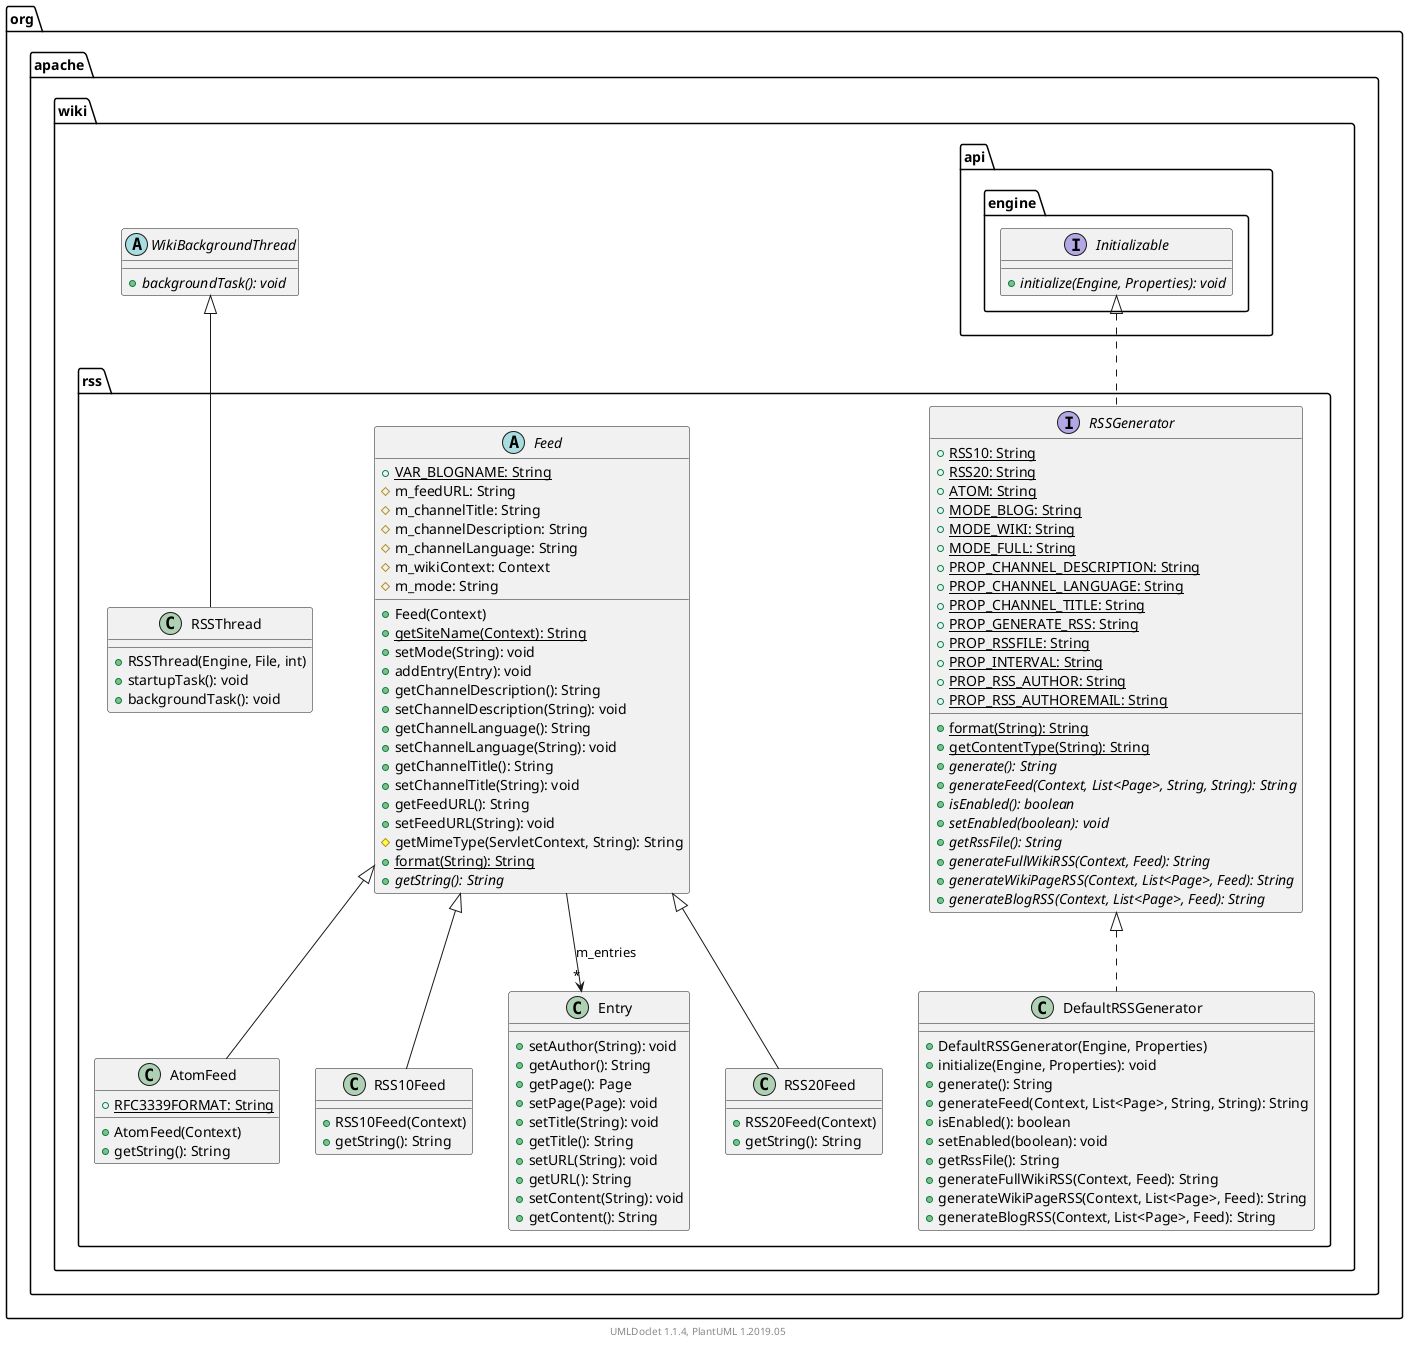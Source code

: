 @startuml

    namespace org.apache.wiki.rss {

        class AtomFeed [[AtomFeed.html]] {
            {static} +RFC3339FORMAT: String
            +AtomFeed(Context)
            +getString(): String
        }

        class DefaultRSSGenerator [[DefaultRSSGenerator.html]] {
            +DefaultRSSGenerator(Engine, Properties)
            +initialize(Engine, Properties): void
            +generate(): String
            +generateFeed(Context, List<Page>, String, String): String
            +isEnabled(): boolean
            +setEnabled(boolean): void
            +getRssFile(): String
            +generateFullWikiRSS(Context, Feed): String
            +generateWikiPageRSS(Context, List<Page>, Feed): String
            +generateBlogRSS(Context, List<Page>, Feed): String
        }

        interface RSSGenerator [[RSSGenerator.html]] {
            {static} +RSS10: String
            {static} +RSS20: String
            {static} +ATOM: String
            {static} +MODE_BLOG: String
            {static} +MODE_WIKI: String
            {static} +MODE_FULL: String
            {static} +PROP_CHANNEL_DESCRIPTION: String
            {static} +PROP_CHANNEL_LANGUAGE: String
            {static} +PROP_CHANNEL_TITLE: String
            {static} +PROP_GENERATE_RSS: String
            {static} +PROP_RSSFILE: String
            {static} +PROP_INTERVAL: String
            {static} +PROP_RSS_AUTHOR: String
            {static} +PROP_RSS_AUTHOREMAIL: String
            {static} +format(String): String
            {static} +getContentType(String): String
            {abstract} +generate(): String
            {abstract} +generateFeed(Context, List<Page>, String, String): String
            {abstract} +isEnabled(): boolean
            {abstract} +setEnabled(boolean): void
            {abstract} +getRssFile(): String
            {abstract} +generateFullWikiRSS(Context, Feed): String
            {abstract} +generateWikiPageRSS(Context, List<Page>, Feed): String
            {abstract} +generateBlogRSS(Context, List<Page>, Feed): String
        }

        class RSS10Feed [[RSS10Feed.html]] {
            +RSS10Feed(Context)
            +getString(): String
        }

        abstract class Feed [[Feed.html]] {
            {static} +VAR_BLOGNAME: String
            #m_feedURL: String
            #m_channelTitle: String
            #m_channelDescription: String
            #m_channelLanguage: String
            #m_wikiContext: Context
            #m_mode: String
            +Feed(Context)
            {static} +getSiteName(Context): String
            +setMode(String): void
            +addEntry(Entry): void
            +getChannelDescription(): String
            +setChannelDescription(String): void
            +getChannelLanguage(): String
            +setChannelLanguage(String): void
            +getChannelTitle(): String
            +setChannelTitle(String): void
            +getFeedURL(): String
            +setFeedURL(String): void
            #getMimeType(ServletContext, String): String
            {static} +format(String): String
            {abstract} +getString(): String
        }

        class Entry [[Entry.html]] {
            +setAuthor(String): void
            +getAuthor(): String
            +getPage(): Page
            +setPage(Page): void
            +setTitle(String): void
            +getTitle(): String
            +setURL(String): void
            +getURL(): String
            +setContent(String): void
            +getContent(): String
        }

        class RSS20Feed [[RSS20Feed.html]] {
            +RSS20Feed(Context)
            +getString(): String
        }

        class RSSThread [[RSSThread.html]] {
            +RSSThread(Engine, File, int)
            +startupTask(): void
            +backgroundTask(): void
        }

        Feed <|-- AtomFeed

        RSSGenerator <|.. DefaultRSSGenerator

        interface org.apache.wiki.api.engine.Initializable {
            {abstract} +initialize(Engine, Properties): void
        }
        org.apache.wiki.api.engine.Initializable <|.. RSSGenerator

        Feed <|-- RSS10Feed

        Feed <|-- RSS20Feed

        abstract class org.apache.wiki.WikiBackgroundThread {
            {abstract} +backgroundTask(): void
        }
        org.apache.wiki.WikiBackgroundThread <|-- RSSThread

        Feed --> "*" Entry: m_entries

    }


    center footer UMLDoclet 1.1.4, PlantUML 1.2019.05
@enduml
